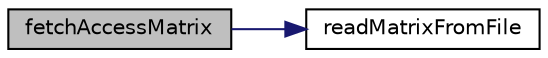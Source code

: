 digraph "fetchAccessMatrix"
{
 // LATEX_PDF_SIZE
  edge [fontname="Helvetica",fontsize="10",labelfontname="Helvetica",labelfontsize="10"];
  node [fontname="Helvetica",fontsize="10",shape=record];
  rankdir="LR";
  Node1 [label="fetchAccessMatrix",height=0.2,width=0.4,color="black", fillcolor="grey75", style="filled", fontcolor="black",tooltip="Loads the access map from the given path."];
  Node1 -> Node2 [color="midnightblue",fontsize="10",style="solid",fontname="Helvetica"];
  Node2 [label="readMatrixFromFile",height=0.2,width=0.4,color="black", fillcolor="white", style="filled",URL="$rehtiLib_2assets_2reader_2src_2Utils_8cpp.html#aabe32cf7f7f2a7f7154cbceaeafb49a6",tooltip="Reads a matrix from a text file. Values should be separated by commas and rows by newlines."];
}
